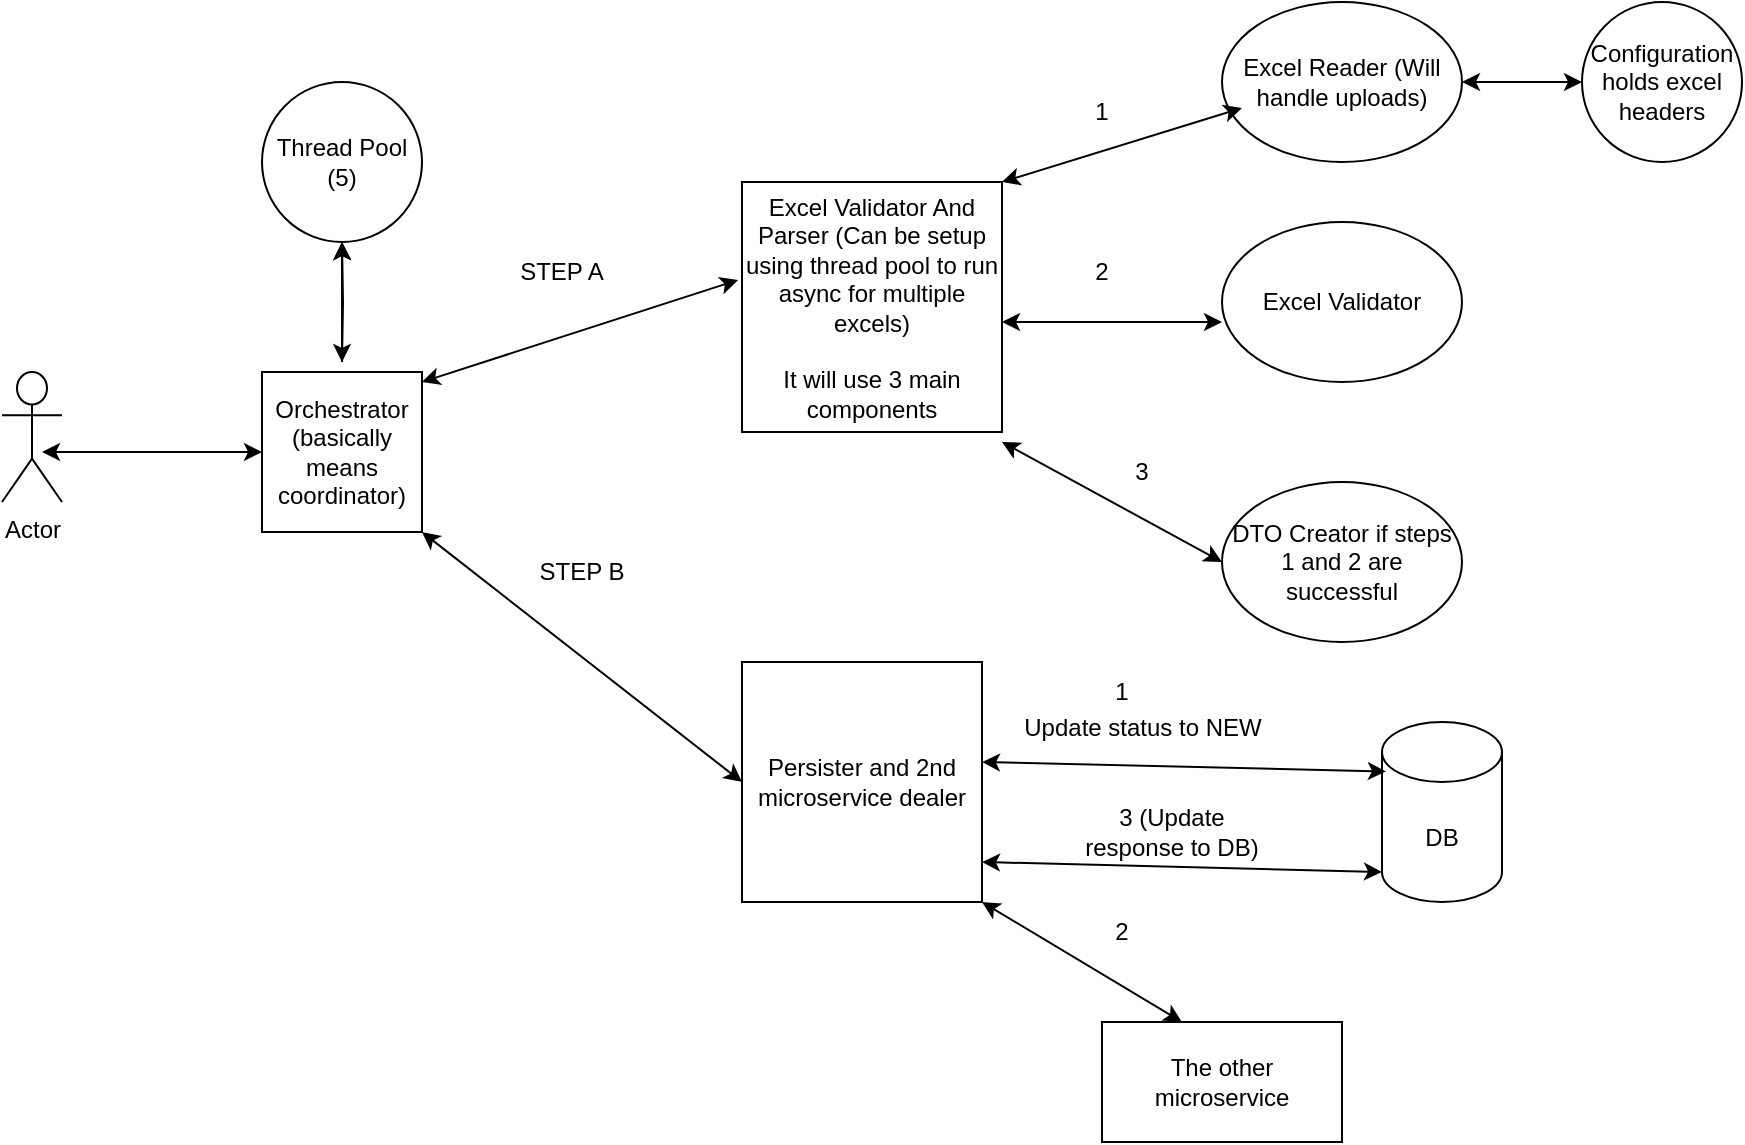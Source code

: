 <mxfile version="21.6.9" type="github">
  <diagram name="Page-1" id="eFWDL6az-_jv6JoQ0qHn">
    <mxGraphModel dx="1034" dy="547" grid="1" gridSize="10" guides="1" tooltips="1" connect="1" arrows="1" fold="1" page="1" pageScale="1" pageWidth="850" pageHeight="1100" math="0" shadow="0">
      <root>
        <mxCell id="0" />
        <mxCell id="1" parent="0" />
        <mxCell id="wvbWIDLUpwRn8YSgVwtW-1" value="&lt;div&gt;Excel Validator And Parser (Can be setup using thread pool to run async for multiple excels)&lt;/div&gt;&lt;div&gt;&lt;br&gt;&lt;/div&gt;&lt;div&gt;It will use 3 main components&lt;br&gt;&lt;/div&gt;" style="rounded=0;whiteSpace=wrap;html=1;" vertex="1" parent="1">
          <mxGeometry x="390" y="130" width="130" height="125" as="geometry" />
        </mxCell>
        <mxCell id="wvbWIDLUpwRn8YSgVwtW-2" value="Excel Reader (Will handle uploads)" style="ellipse;whiteSpace=wrap;html=1;" vertex="1" parent="1">
          <mxGeometry x="630" y="40" width="120" height="80" as="geometry" />
        </mxCell>
        <mxCell id="wvbWIDLUpwRn8YSgVwtW-3" value="Excel Validator" style="ellipse;whiteSpace=wrap;html=1;" vertex="1" parent="1">
          <mxGeometry x="630" y="150" width="120" height="80" as="geometry" />
        </mxCell>
        <mxCell id="wvbWIDLUpwRn8YSgVwtW-4" value="DTO Creator if steps 1 and 2 are successful" style="ellipse;whiteSpace=wrap;html=1;" vertex="1" parent="1">
          <mxGeometry x="630" y="280" width="120" height="80" as="geometry" />
        </mxCell>
        <mxCell id="wvbWIDLUpwRn8YSgVwtW-5" value="" style="endArrow=classic;startArrow=classic;html=1;rounded=0;entryX=0.083;entryY=0.663;entryDx=0;entryDy=0;entryPerimeter=0;" edge="1" parent="1" target="wvbWIDLUpwRn8YSgVwtW-2">
          <mxGeometry width="50" height="50" relative="1" as="geometry">
            <mxPoint x="520" y="130" as="sourcePoint" />
            <mxPoint x="570" y="80" as="targetPoint" />
          </mxGeometry>
        </mxCell>
        <mxCell id="wvbWIDLUpwRn8YSgVwtW-6" value="" style="endArrow=classic;startArrow=classic;html=1;rounded=0;exitX=1;exitY=0.56;exitDx=0;exitDy=0;exitPerimeter=0;" edge="1" parent="1" source="wvbWIDLUpwRn8YSgVwtW-1">
          <mxGeometry width="50" height="50" relative="1" as="geometry">
            <mxPoint x="530" y="200" as="sourcePoint" />
            <mxPoint x="630" y="200" as="targetPoint" />
          </mxGeometry>
        </mxCell>
        <mxCell id="wvbWIDLUpwRn8YSgVwtW-8" value="" style="endArrow=classic;startArrow=classic;html=1;rounded=0;entryX=0;entryY=0.5;entryDx=0;entryDy=0;" edge="1" parent="1" target="wvbWIDLUpwRn8YSgVwtW-4">
          <mxGeometry width="50" height="50" relative="1" as="geometry">
            <mxPoint x="520" y="260" as="sourcePoint" />
            <mxPoint x="570" y="210" as="targetPoint" />
          </mxGeometry>
        </mxCell>
        <mxCell id="wvbWIDLUpwRn8YSgVwtW-9" value="1" style="text;html=1;strokeColor=none;fillColor=none;align=center;verticalAlign=middle;whiteSpace=wrap;rounded=0;" vertex="1" parent="1">
          <mxGeometry x="540" y="80" width="60" height="30" as="geometry" />
        </mxCell>
        <mxCell id="wvbWIDLUpwRn8YSgVwtW-10" value="2" style="text;html=1;strokeColor=none;fillColor=none;align=center;verticalAlign=middle;whiteSpace=wrap;rounded=0;" vertex="1" parent="1">
          <mxGeometry x="540" y="160" width="60" height="30" as="geometry" />
        </mxCell>
        <mxCell id="wvbWIDLUpwRn8YSgVwtW-11" value="1" style="text;html=1;strokeColor=none;fillColor=none;align=center;verticalAlign=middle;whiteSpace=wrap;rounded=0;" vertex="1" parent="1">
          <mxGeometry x="550" y="370" width="60" height="30" as="geometry" />
        </mxCell>
        <mxCell id="wvbWIDLUpwRn8YSgVwtW-37" value="" style="edgeStyle=orthogonalEdgeStyle;rounded=0;orthogonalLoop=1;jettySize=auto;html=1;" edge="1" parent="1" target="wvbWIDLUpwRn8YSgVwtW-35">
          <mxGeometry relative="1" as="geometry">
            <mxPoint x="190" y="220" as="sourcePoint" />
          </mxGeometry>
        </mxCell>
        <mxCell id="wvbWIDLUpwRn8YSgVwtW-12" value="Orchestrator (basically means coordinator)" style="whiteSpace=wrap;html=1;aspect=fixed;" vertex="1" parent="1">
          <mxGeometry x="150" y="225" width="80" height="80" as="geometry" />
        </mxCell>
        <mxCell id="wvbWIDLUpwRn8YSgVwtW-13" value="" style="endArrow=classic;startArrow=classic;html=1;rounded=0;entryX=-0.015;entryY=0.392;entryDx=0;entryDy=0;entryPerimeter=0;" edge="1" parent="1" target="wvbWIDLUpwRn8YSgVwtW-1">
          <mxGeometry width="50" height="50" relative="1" as="geometry">
            <mxPoint x="230" y="230" as="sourcePoint" />
            <mxPoint x="280" y="180" as="targetPoint" />
          </mxGeometry>
        </mxCell>
        <mxCell id="wvbWIDLUpwRn8YSgVwtW-14" value="Persister and 2nd microservice dealer" style="whiteSpace=wrap;html=1;aspect=fixed;" vertex="1" parent="1">
          <mxGeometry x="390" y="370" width="120" height="120" as="geometry" />
        </mxCell>
        <mxCell id="wvbWIDLUpwRn8YSgVwtW-15" value="DB" style="shape=cylinder3;whiteSpace=wrap;html=1;boundedLbl=1;backgroundOutline=1;size=15;" vertex="1" parent="1">
          <mxGeometry x="710" y="400" width="60" height="90" as="geometry" />
        </mxCell>
        <mxCell id="wvbWIDLUpwRn8YSgVwtW-16" value="" style="endArrow=classic;startArrow=classic;html=1;rounded=0;entryX=0.033;entryY=0.275;entryDx=0;entryDy=0;entryPerimeter=0;" edge="1" parent="1" target="wvbWIDLUpwRn8YSgVwtW-15">
          <mxGeometry width="50" height="50" relative="1" as="geometry">
            <mxPoint x="510" y="420" as="sourcePoint" />
            <mxPoint x="690" y="420" as="targetPoint" />
          </mxGeometry>
        </mxCell>
        <mxCell id="wvbWIDLUpwRn8YSgVwtW-17" value="3" style="text;html=1;strokeColor=none;fillColor=none;align=center;verticalAlign=middle;whiteSpace=wrap;rounded=0;" vertex="1" parent="1">
          <mxGeometry x="560" y="260" width="60" height="30" as="geometry" />
        </mxCell>
        <mxCell id="wvbWIDLUpwRn8YSgVwtW-18" value="The other microservice" style="rounded=0;whiteSpace=wrap;html=1;" vertex="1" parent="1">
          <mxGeometry x="570" y="550" width="120" height="60" as="geometry" />
        </mxCell>
        <mxCell id="wvbWIDLUpwRn8YSgVwtW-19" value="" style="endArrow=classic;startArrow=classic;html=1;rounded=0;entryX=0.333;entryY=0;entryDx=0;entryDy=0;entryPerimeter=0;exitX=1;exitY=1;exitDx=0;exitDy=0;" edge="1" parent="1" source="wvbWIDLUpwRn8YSgVwtW-14" target="wvbWIDLUpwRn8YSgVwtW-18">
          <mxGeometry width="50" height="50" relative="1" as="geometry">
            <mxPoint x="510" y="500" as="sourcePoint" />
            <mxPoint x="560" y="450" as="targetPoint" />
          </mxGeometry>
        </mxCell>
        <mxCell id="wvbWIDLUpwRn8YSgVwtW-20" value="Update status to NEW" style="text;html=1;align=center;verticalAlign=middle;resizable=0;points=[];autosize=1;strokeColor=none;fillColor=none;" vertex="1" parent="1">
          <mxGeometry x="520" y="388" width="140" height="30" as="geometry" />
        </mxCell>
        <mxCell id="wvbWIDLUpwRn8YSgVwtW-21" value="2" style="text;html=1;strokeColor=none;fillColor=none;align=center;verticalAlign=middle;whiteSpace=wrap;rounded=0;" vertex="1" parent="1">
          <mxGeometry x="550" y="490" width="60" height="30" as="geometry" />
        </mxCell>
        <mxCell id="wvbWIDLUpwRn8YSgVwtW-22" value="" style="endArrow=classic;startArrow=classic;html=1;rounded=0;entryX=0;entryY=1;entryDx=0;entryDy=-15;entryPerimeter=0;" edge="1" parent="1" target="wvbWIDLUpwRn8YSgVwtW-15">
          <mxGeometry width="50" height="50" relative="1" as="geometry">
            <mxPoint x="510" y="470" as="sourcePoint" />
            <mxPoint x="560" y="420" as="targetPoint" />
          </mxGeometry>
        </mxCell>
        <mxCell id="wvbWIDLUpwRn8YSgVwtW-23" value="3 (Update response to DB)" style="text;html=1;strokeColor=none;fillColor=none;align=center;verticalAlign=middle;whiteSpace=wrap;rounded=0;" vertex="1" parent="1">
          <mxGeometry x="560" y="440" width="90" height="30" as="geometry" />
        </mxCell>
        <mxCell id="wvbWIDLUpwRn8YSgVwtW-24" value="" style="endArrow=classic;startArrow=classic;html=1;rounded=0;exitX=1;exitY=1;exitDx=0;exitDy=0;entryX=0;entryY=0.5;entryDx=0;entryDy=0;" edge="1" parent="1" source="wvbWIDLUpwRn8YSgVwtW-12" target="wvbWIDLUpwRn8YSgVwtW-14">
          <mxGeometry width="50" height="50" relative="1" as="geometry">
            <mxPoint x="230" y="320" as="sourcePoint" />
            <mxPoint x="380" y="430" as="targetPoint" />
          </mxGeometry>
        </mxCell>
        <mxCell id="wvbWIDLUpwRn8YSgVwtW-25" value="Actor" style="shape=umlActor;verticalLabelPosition=bottom;verticalAlign=top;html=1;outlineConnect=0;" vertex="1" parent="1">
          <mxGeometry x="20" y="225" width="30" height="65" as="geometry" />
        </mxCell>
        <mxCell id="wvbWIDLUpwRn8YSgVwtW-28" value="" style="endArrow=classic;startArrow=classic;html=1;rounded=0;entryX=0;entryY=0.5;entryDx=0;entryDy=0;" edge="1" parent="1" target="wvbWIDLUpwRn8YSgVwtW-12">
          <mxGeometry width="50" height="50" relative="1" as="geometry">
            <mxPoint x="40" y="265" as="sourcePoint" />
            <mxPoint x="90" y="220" as="targetPoint" />
          </mxGeometry>
        </mxCell>
        <mxCell id="wvbWIDLUpwRn8YSgVwtW-29" value="Configuration holds excel headers" style="ellipse;whiteSpace=wrap;html=1;aspect=fixed;" vertex="1" parent="1">
          <mxGeometry x="810" y="40" width="80" height="80" as="geometry" />
        </mxCell>
        <mxCell id="wvbWIDLUpwRn8YSgVwtW-30" value="" style="endArrow=classic;startArrow=classic;html=1;rounded=0;entryX=0;entryY=0.5;entryDx=0;entryDy=0;" edge="1" parent="1" target="wvbWIDLUpwRn8YSgVwtW-29">
          <mxGeometry width="50" height="50" relative="1" as="geometry">
            <mxPoint x="750" y="80" as="sourcePoint" />
            <mxPoint x="800" y="30" as="targetPoint" />
          </mxGeometry>
        </mxCell>
        <mxCell id="wvbWIDLUpwRn8YSgVwtW-32" value="STEP A" style="text;html=1;strokeColor=none;fillColor=none;align=center;verticalAlign=middle;whiteSpace=wrap;rounded=0;" vertex="1" parent="1">
          <mxGeometry x="270" y="160" width="60" height="30" as="geometry" />
        </mxCell>
        <mxCell id="wvbWIDLUpwRn8YSgVwtW-33" value="STEP B" style="text;html=1;strokeColor=none;fillColor=none;align=center;verticalAlign=middle;whiteSpace=wrap;rounded=0;" vertex="1" parent="1">
          <mxGeometry x="280" y="310" width="60" height="30" as="geometry" />
        </mxCell>
        <mxCell id="wvbWIDLUpwRn8YSgVwtW-35" value="Thread Pool (5)" style="ellipse;whiteSpace=wrap;html=1;aspect=fixed;" vertex="1" parent="1">
          <mxGeometry x="150" y="80" width="80" height="80" as="geometry" />
        </mxCell>
        <mxCell id="wvbWIDLUpwRn8YSgVwtW-36" value="" style="endArrow=classic;startArrow=classic;html=1;rounded=0;entryX=0.5;entryY=1;entryDx=0;entryDy=0;" edge="1" parent="1" target="wvbWIDLUpwRn8YSgVwtW-35">
          <mxGeometry width="50" height="50" relative="1" as="geometry">
            <mxPoint x="190" y="220" as="sourcePoint" />
            <mxPoint x="220" y="180" as="targetPoint" />
          </mxGeometry>
        </mxCell>
      </root>
    </mxGraphModel>
  </diagram>
</mxfile>
